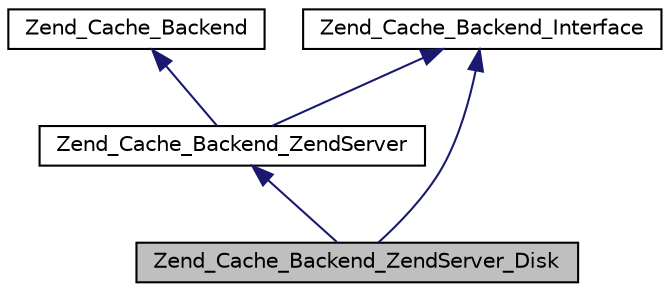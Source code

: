 digraph G
{
  edge [fontname="Helvetica",fontsize="10",labelfontname="Helvetica",labelfontsize="10"];
  node [fontname="Helvetica",fontsize="10",shape=record];
  Node1 [label="Zend_Cache_Backend_ZendServer_Disk",height=0.2,width=0.4,color="black", fillcolor="grey75", style="filled" fontcolor="black"];
  Node2 -> Node1 [dir="back",color="midnightblue",fontsize="10",style="solid",fontname="Helvetica"];
  Node2 [label="Zend_Cache_Backend_ZendServer",height=0.2,width=0.4,color="black", fillcolor="white", style="filled",URL="$class_zend___cache___backend___zend_server.html"];
  Node3 -> Node2 [dir="back",color="midnightblue",fontsize="10",style="solid",fontname="Helvetica"];
  Node3 [label="Zend_Cache_Backend",height=0.2,width=0.4,color="black", fillcolor="white", style="filled",URL="$class_zend___cache___backend.html"];
  Node4 -> Node2 [dir="back",color="midnightblue",fontsize="10",style="solid",fontname="Helvetica"];
  Node4 [label="Zend_Cache_Backend_Interface",height=0.2,width=0.4,color="black", fillcolor="white", style="filled",URL="$interface_zend___cache___backend___interface.html"];
  Node4 -> Node1 [dir="back",color="midnightblue",fontsize="10",style="solid",fontname="Helvetica"];
}
